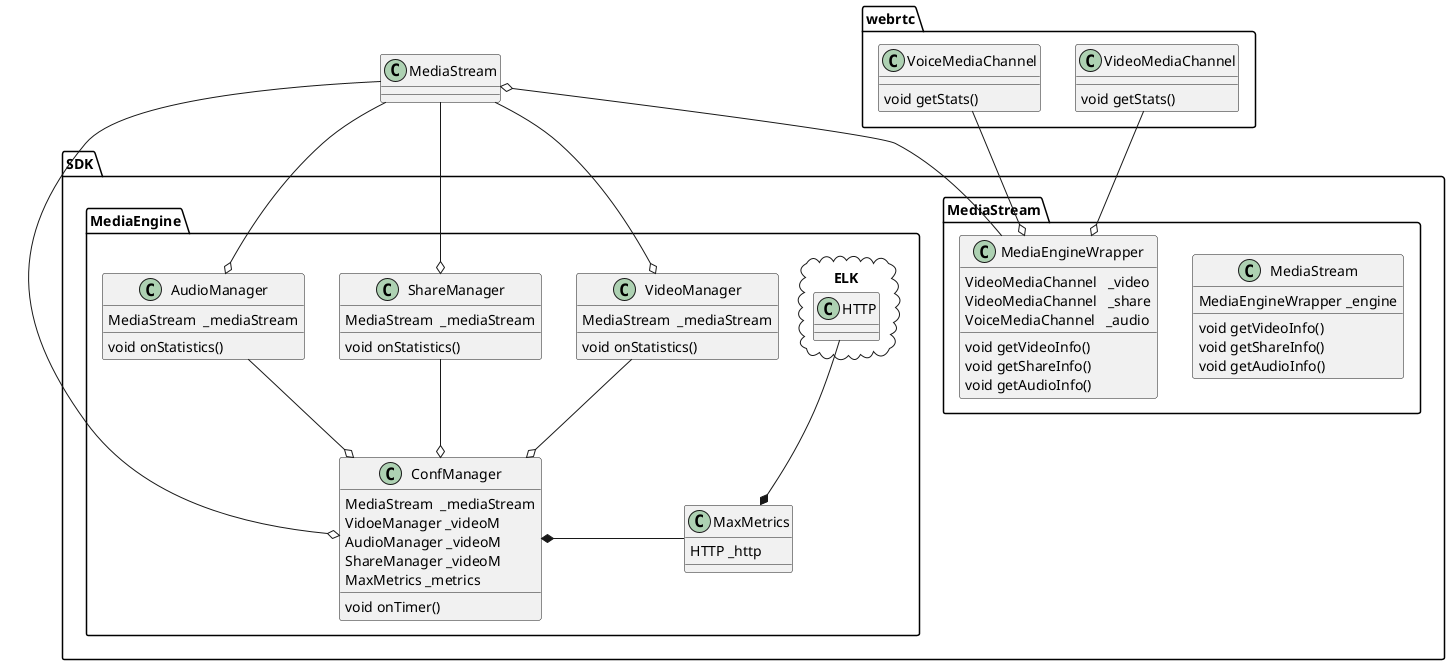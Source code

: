 @startuml

package "webrtc"
{
    class VideoMediaChannel
    {
        void getStats()
    }
    class VoiceMediaChannel
    {
        void getStats()
    }

}

package "SDK"
{
    package "MediaStream"
    {
        class MediaStream
        {
            MediaEngineWrapper _engine
            void getVideoInfo()
            void getShareInfo()
            void getAudioInfo()
        }
        
        class MediaEngineWrapper
        {
            VideoMediaChannel   _video
            VideoMediaChannel   _share
            VoiceMediaChannel   _audio
            void getVideoInfo()
            void getShareInfo()
            void getAudioInfo()
        }

    }

    package "MediaEngine"
    {

        class VideoManager
        {
            MediaStream  _mediaStream
            void onStatistics()
        }

        class ShareManager
        {
            MediaStream  _mediaStream
            void onStatistics()
        }

        class AudioManager
        {
            MediaStream  _mediaStream
            void onStatistics()
        }

        class MaxMetrics
        {
            HTTP _http
        }
        
        package ELK <<Cloud>>
        {
            class HTTP
        }
        
        class ConfManager
        { 
            MediaStream  _mediaStream
            VidoeManager _videoM
            AudioManager _videoM
            ShareManager _videoM
            MaxMetrics _metrics
            void onTimer()
        }
    }

}



VideoMediaChannel --o MediaEngineWrapper
VoiceMediaChannel --o MediaEngineWrapper

MediaEngineWrapper --o MediaStream

VideoManager --o ConfManager
ShareManager --o ConfManager
AudioManager --o ConfManager

MediaStream --o VideoManager
MediaStream --o ShareManager
MediaStream --o AudioManager
MediaStream --o ConfManager
HTTP  --* MaxMetrics
MaxMetrics -left-* ConfManager

@enduml

